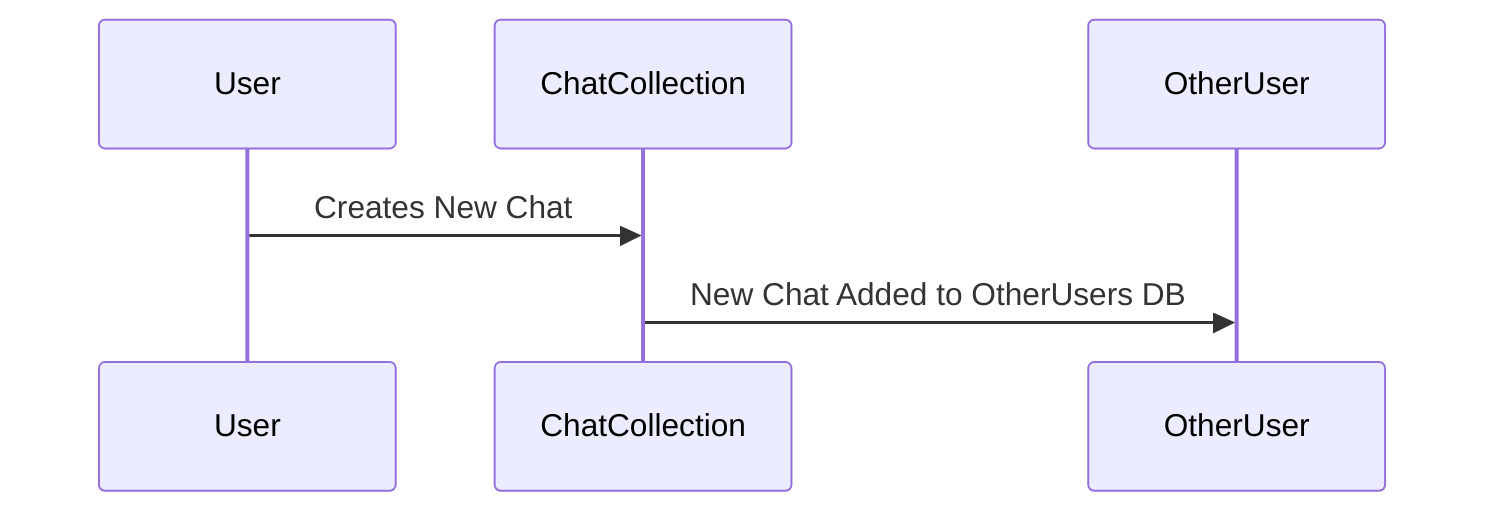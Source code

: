 sequenceDiagram
    User->>ChatCollection: Creates New Chat
    ChatCollection->>OtherUser: New Chat Added to OtherUsers DB